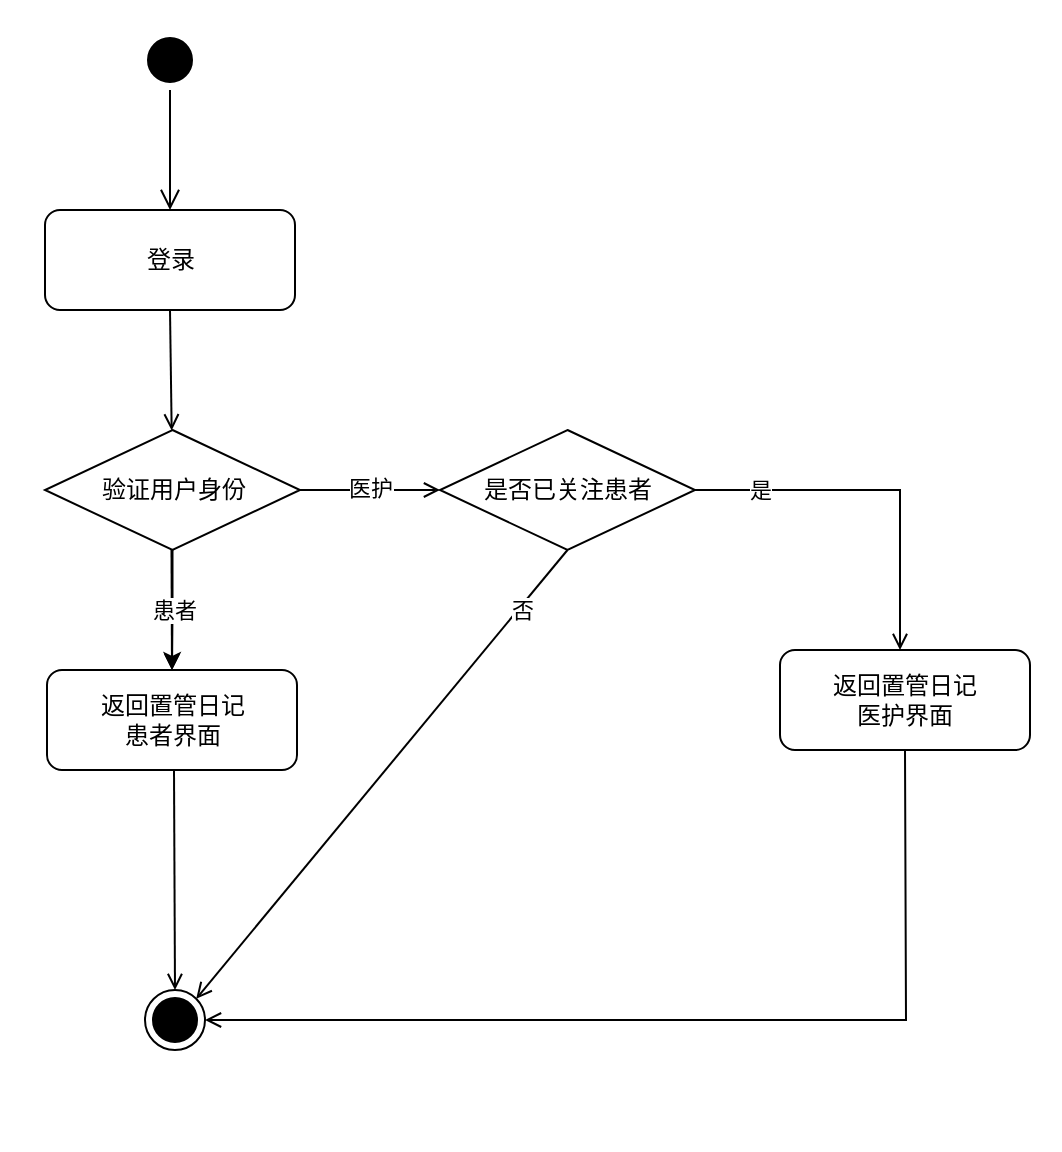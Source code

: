 <mxfile version="24.2.5" type="github">
  <diagram name="第 1 页" id="vSMtF_dreAP6zfrNmIUE">
    <mxGraphModel dx="841" dy="583" grid="1" gridSize="10" guides="1" tooltips="1" connect="1" arrows="1" fold="1" page="1" pageScale="1" pageWidth="827" pageHeight="1169" math="0" shadow="0">
      <root>
        <mxCell id="0" />
        <mxCell id="1" parent="0" />
        <mxCell id="NvbOZmVKaPxZ20kv9yKY-23" value="" style="rounded=0;whiteSpace=wrap;html=1;strokeColor=none;fillColor=#FFFFFF;" parent="1" vertex="1">
          <mxGeometry x="50" y="55" width="530" height="575" as="geometry" />
        </mxCell>
        <mxCell id="NvbOZmVKaPxZ20kv9yKY-1" value="" style="ellipse;html=1;shape=startState;fillColor=#000000;strokeColor=#000000;" parent="1" vertex="1">
          <mxGeometry x="120" y="70" width="30" height="30" as="geometry" />
        </mxCell>
        <mxCell id="NvbOZmVKaPxZ20kv9yKY-2" value="" style="edgeStyle=orthogonalEdgeStyle;html=1;verticalAlign=bottom;endArrow=open;endSize=8;strokeColor=#000000;rounded=0;" parent="1" source="NvbOZmVKaPxZ20kv9yKY-1" edge="1">
          <mxGeometry relative="1" as="geometry">
            <mxPoint x="135" y="160" as="targetPoint" />
          </mxGeometry>
        </mxCell>
        <mxCell id="NvbOZmVKaPxZ20kv9yKY-3" value="" style="ellipse;html=1;shape=endState;fillColor=#000000;strokeColor=#000000;" parent="1" vertex="1">
          <mxGeometry x="122.5" y="550" width="30" height="30" as="geometry" />
        </mxCell>
        <mxCell id="NvbOZmVKaPxZ20kv9yKY-4" value="登录" style="rounded=1;whiteSpace=wrap;html=1;" parent="1" vertex="1">
          <mxGeometry x="72.5" y="160" width="125" height="50" as="geometry" />
        </mxCell>
        <mxCell id="NvbOZmVKaPxZ20kv9yKY-5" value="" style="endArrow=open;html=1;rounded=0;endFill=0;exitX=0.5;exitY=1;exitDx=0;exitDy=0;" parent="1" source="NvbOZmVKaPxZ20kv9yKY-4" target="NvbOZmVKaPxZ20kv9yKY-7" edge="1">
          <mxGeometry width="50" height="50" relative="1" as="geometry">
            <mxPoint x="270" y="330" as="sourcePoint" />
            <mxPoint x="320" y="280" as="targetPoint" />
          </mxGeometry>
        </mxCell>
        <mxCell id="b3HT5cBRWuFyJt1h8gsF-5" value="" style="edgeStyle=orthogonalEdgeStyle;rounded=0;orthogonalLoop=1;jettySize=auto;html=1;" edge="1" parent="1" source="NvbOZmVKaPxZ20kv9yKY-7" target="NvbOZmVKaPxZ20kv9yKY-11">
          <mxGeometry relative="1" as="geometry" />
        </mxCell>
        <mxCell id="NvbOZmVKaPxZ20kv9yKY-7" value="验证用户身份" style="rhombus;whiteSpace=wrap;html=1;" parent="1" vertex="1">
          <mxGeometry x="72.5" y="270" width="127.5" height="60" as="geometry" />
        </mxCell>
        <mxCell id="NvbOZmVKaPxZ20kv9yKY-9" value="" style="endArrow=open;html=1;rounded=0;endFill=0;exitX=0.5;exitY=1;exitDx=0;exitDy=0;entryX=0.5;entryY=0;entryDx=0;entryDy=0;" parent="1" target="NvbOZmVKaPxZ20kv9yKY-11" edge="1">
          <mxGeometry width="50" height="50" relative="1" as="geometry">
            <mxPoint x="135.75" y="330" as="sourcePoint" />
            <mxPoint x="170" y="360" as="targetPoint" />
          </mxGeometry>
        </mxCell>
        <mxCell id="NvbOZmVKaPxZ20kv9yKY-10" value="患者" style="edgeLabel;html=1;align=center;verticalAlign=middle;resizable=0;points=[];" parent="NvbOZmVKaPxZ20kv9yKY-9" vertex="1" connectable="0">
          <mxGeometry x="0.003" y="1" relative="1" as="geometry">
            <mxPoint as="offset" />
          </mxGeometry>
        </mxCell>
        <mxCell id="NvbOZmVKaPxZ20kv9yKY-11" value="返回置管日记&lt;div&gt;患者界面&lt;/div&gt;" style="rounded=1;whiteSpace=wrap;html=1;" parent="1" vertex="1">
          <mxGeometry x="73.5" y="390" width="125" height="50" as="geometry" />
        </mxCell>
        <mxCell id="NvbOZmVKaPxZ20kv9yKY-12" value="" style="endArrow=open;html=1;rounded=0;endFill=0;exitX=0.5;exitY=1;exitDx=0;exitDy=0;entryX=0.5;entryY=0;entryDx=0;entryDy=0;" parent="1" target="NvbOZmVKaPxZ20kv9yKY-3" edge="1">
          <mxGeometry width="50" height="50" relative="1" as="geometry">
            <mxPoint x="137" y="440" as="sourcePoint" />
            <mxPoint x="138" y="500" as="targetPoint" />
          </mxGeometry>
        </mxCell>
        <mxCell id="NvbOZmVKaPxZ20kv9yKY-13" value="" style="endArrow=open;html=1;rounded=0;endFill=0;exitX=1;exitY=0.5;exitDx=0;exitDy=0;" parent="1" source="NvbOZmVKaPxZ20kv9yKY-7" edge="1">
          <mxGeometry width="50" height="50" relative="1" as="geometry">
            <mxPoint x="220" y="300" as="sourcePoint" />
            <mxPoint x="270" y="300" as="targetPoint" />
          </mxGeometry>
        </mxCell>
        <mxCell id="NvbOZmVKaPxZ20kv9yKY-14" value="医护" style="edgeLabel;html=1;align=center;verticalAlign=middle;resizable=0;points=[];" parent="NvbOZmVKaPxZ20kv9yKY-13" vertex="1" connectable="0">
          <mxGeometry x="0.003" y="1" relative="1" as="geometry">
            <mxPoint as="offset" />
          </mxGeometry>
        </mxCell>
        <mxCell id="NvbOZmVKaPxZ20kv9yKY-16" value="是否已关注患者" style="rhombus;whiteSpace=wrap;html=1;" parent="1" vertex="1">
          <mxGeometry x="270" y="270" width="127.5" height="60" as="geometry" />
        </mxCell>
        <mxCell id="NvbOZmVKaPxZ20kv9yKY-17" value="" style="endArrow=open;html=1;rounded=0;endFill=0;exitX=0.5;exitY=1;exitDx=0;exitDy=0;entryX=1;entryY=0;entryDx=0;entryDy=0;" parent="1" source="NvbOZmVKaPxZ20kv9yKY-16" target="NvbOZmVKaPxZ20kv9yKY-3" edge="1">
          <mxGeometry width="50" height="50" relative="1" as="geometry">
            <mxPoint x="210" y="310" as="sourcePoint" />
            <mxPoint x="332.5" y="390" as="targetPoint" />
          </mxGeometry>
        </mxCell>
        <mxCell id="NvbOZmVKaPxZ20kv9yKY-18" value="否" style="edgeLabel;html=1;align=center;verticalAlign=middle;resizable=0;points=[];" parent="NvbOZmVKaPxZ20kv9yKY-17" vertex="1" connectable="0">
          <mxGeometry x="0.003" y="1" relative="1" as="geometry">
            <mxPoint x="69" y="-83" as="offset" />
          </mxGeometry>
        </mxCell>
        <mxCell id="NvbOZmVKaPxZ20kv9yKY-19" value="" style="endArrow=open;html=1;rounded=0;endFill=0;exitX=1;exitY=0.5;exitDx=0;exitDy=0;" parent="1" source="NvbOZmVKaPxZ20kv9yKY-16" edge="1">
          <mxGeometry width="50" height="50" relative="1" as="geometry">
            <mxPoint x="145.75" y="340" as="sourcePoint" />
            <mxPoint x="500" y="380" as="targetPoint" />
            <Array as="points">
              <mxPoint x="500" y="300" />
            </Array>
          </mxGeometry>
        </mxCell>
        <mxCell id="NvbOZmVKaPxZ20kv9yKY-20" value="是" style="edgeLabel;html=1;align=center;verticalAlign=middle;resizable=0;points=[];" parent="NvbOZmVKaPxZ20kv9yKY-19" vertex="1" connectable="0">
          <mxGeometry x="0.003" y="1" relative="1" as="geometry">
            <mxPoint x="-59" y="1" as="offset" />
          </mxGeometry>
        </mxCell>
        <mxCell id="NvbOZmVKaPxZ20kv9yKY-21" value="返回置管日记&lt;div&gt;医护界面&lt;/div&gt;" style="rounded=1;whiteSpace=wrap;html=1;" parent="1" vertex="1">
          <mxGeometry x="440" y="380" width="125" height="50" as="geometry" />
        </mxCell>
        <mxCell id="NvbOZmVKaPxZ20kv9yKY-22" value="" style="endArrow=open;html=1;rounded=0;endFill=0;exitX=0.5;exitY=1;exitDx=0;exitDy=0;entryX=1;entryY=0.5;entryDx=0;entryDy=0;" parent="1" source="NvbOZmVKaPxZ20kv9yKY-21" target="NvbOZmVKaPxZ20kv9yKY-3" edge="1">
          <mxGeometry width="50" height="50" relative="1" as="geometry">
            <mxPoint x="502" y="440" as="sourcePoint" />
            <mxPoint x="503" y="550" as="targetPoint" />
            <Array as="points">
              <mxPoint x="503" y="565" />
            </Array>
          </mxGeometry>
        </mxCell>
      </root>
    </mxGraphModel>
  </diagram>
</mxfile>
